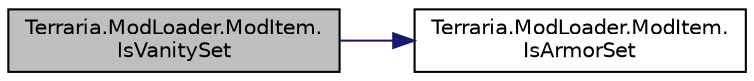 digraph "Terraria.ModLoader.ModItem.IsVanitySet"
{
 // LATEX_PDF_SIZE
  edge [fontname="Helvetica",fontsize="10",labelfontname="Helvetica",labelfontsize="10"];
  node [fontname="Helvetica",fontsize="10",shape=record];
  rankdir="LR";
  Node1 [label="Terraria.ModLoader.ModItem.\lIsVanitySet",height=0.2,width=0.4,color="black", fillcolor="grey75", style="filled", fontcolor="black",tooltip="Returns whether or not the head armor, body armor, and leg armor textures make up a set...."];
  Node1 -> Node2 [color="midnightblue",fontsize="10",style="solid",fontname="Helvetica"];
  Node2 [label="Terraria.ModLoader.ModItem.\lIsArmorSet",height=0.2,width=0.4,color="black", fillcolor="white", style="filled",URL="$class_terraria_1_1_mod_loader_1_1_mod_item.html#a324513758f139965b9c5d13c588c5517",tooltip="Returns whether or not the head armor, body armor, and leg armor make up a set. If this returns true,..."];
}
